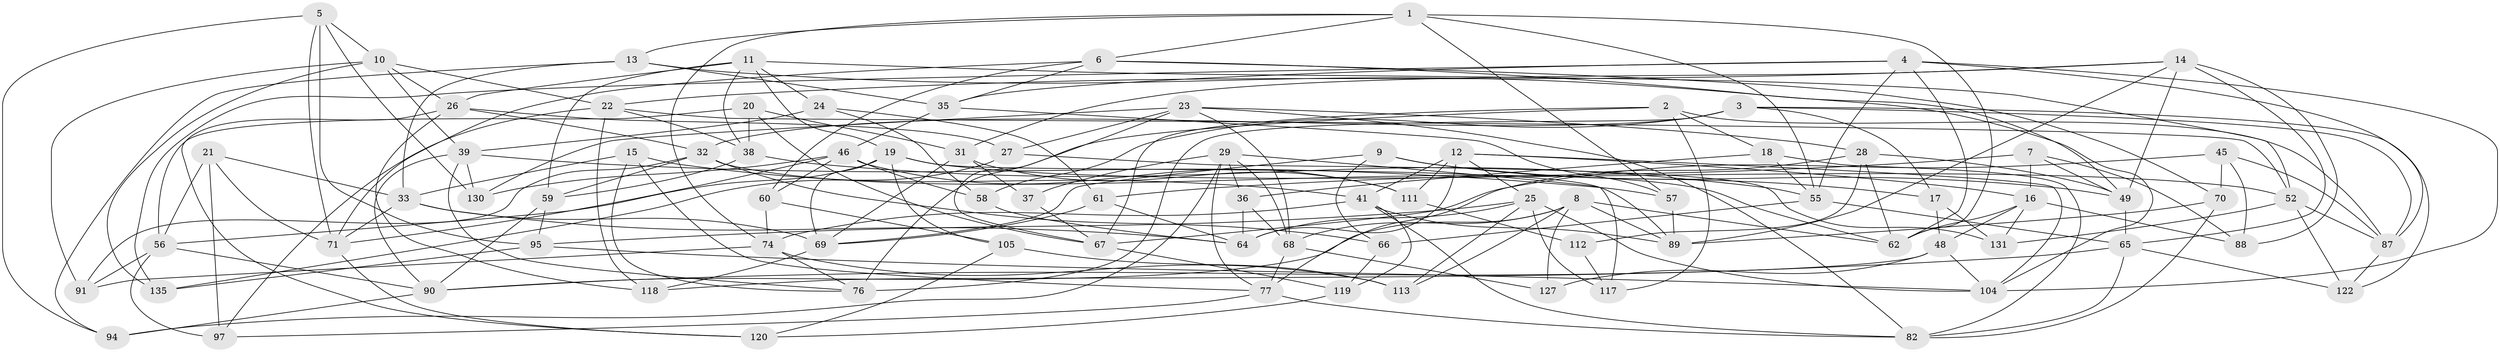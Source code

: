 // original degree distribution, {4: 1.0}
// Generated by graph-tools (version 1.1) at 2025/42/03/06/25 10:42:23]
// undirected, 85 vertices, 213 edges
graph export_dot {
graph [start="1"]
  node [color=gray90,style=filled];
  1 [super="+115"];
  2 [super="+50"];
  3 [super="+43"];
  4 [super="+100"];
  5 [super="+103"];
  6 [super="+44"];
  7;
  8 [super="+73"];
  9;
  10 [super="+42"];
  11 [super="+78"];
  12 [super="+85"];
  13 [super="+129"];
  14 [super="+30"];
  15;
  16 [super="+128"];
  17;
  18;
  19 [super="+86"];
  20;
  21;
  22 [super="+106"];
  23 [super="+51"];
  24;
  25 [super="+53"];
  26 [super="+109"];
  27;
  28 [super="+47"];
  29 [super="+34"];
  31 [super="+99"];
  32 [super="+114"];
  33 [super="+40"];
  35 [super="+125"];
  36;
  37;
  38 [super="+124"];
  39 [super="+72"];
  41 [super="+101"];
  45;
  46 [super="+54"];
  48 [super="+83"];
  49 [super="+63"];
  52 [super="+79"];
  55 [super="+107"];
  56 [super="+81"];
  57;
  58;
  59 [super="+75"];
  60;
  61;
  62 [super="+98"];
  64 [super="+108"];
  65 [super="+80"];
  66;
  67 [super="+133"];
  68 [super="+102"];
  69 [super="+126"];
  70;
  71 [super="+84"];
  74 [super="+121"];
  76 [super="+134"];
  77 [super="+92"];
  82 [super="+96"];
  87 [super="+110"];
  88;
  89 [super="+93"];
  90 [super="+132"];
  91;
  94;
  95 [super="+123"];
  97;
  104 [super="+116"];
  105;
  111;
  112;
  113;
  117;
  118;
  119;
  120;
  122;
  127;
  130;
  131;
  135;
  1 -- 74;
  1 -- 55;
  1 -- 6;
  1 -- 57;
  1 -- 13;
  1 -- 62;
  2 -- 67;
  2 -- 76 [weight=2];
  2 -- 18;
  2 -- 117;
  2 -- 87;
  3 -- 32;
  3 -- 58;
  3 -- 17;
  3 -- 122;
  3 -- 87;
  3 -- 76;
  4 -- 35;
  4 -- 135;
  4 -- 62;
  4 -- 104;
  4 -- 55;
  4 -- 87;
  5 -- 130;
  5 -- 95 [weight=2];
  5 -- 10;
  5 -- 94;
  5 -- 71;
  6 -- 71;
  6 -- 60;
  6 -- 70;
  6 -- 49;
  6 -- 35;
  7 -- 49;
  7 -- 88;
  7 -- 61;
  7 -- 16;
  8 -- 89;
  8 -- 113;
  8 -- 68;
  8 -- 127;
  8 -- 90;
  8 -- 62;
  9 -- 66;
  9 -- 69;
  9 -- 17;
  9 -- 49;
  10 -- 26;
  10 -- 135;
  10 -- 91;
  10 -- 22;
  10 -- 39;
  11 -- 24;
  11 -- 59;
  11 -- 19;
  11 -- 52;
  11 -- 38;
  11 -- 26;
  12 -- 111;
  12 -- 16;
  12 -- 104;
  12 -- 25;
  12 -- 41;
  12 -- 64;
  13 -- 94;
  13 -- 35 [weight=2];
  13 -- 33;
  13 -- 104;
  14 -- 88;
  14 -- 89;
  14 -- 22;
  14 -- 65;
  14 -- 31;
  14 -- 49;
  15 -- 76;
  15 -- 33;
  15 -- 41;
  15 -- 77;
  16 -- 88;
  16 -- 48;
  16 -- 131;
  16 -- 62;
  17 -- 131;
  17 -- 48;
  18 -- 36;
  18 -- 82;
  18 -- 55;
  19 -- 89;
  19 -- 69;
  19 -- 105;
  19 -- 56;
  19 -- 52;
  20 -- 67;
  20 -- 31;
  20 -- 56;
  20 -- 38;
  21 -- 97;
  21 -- 56;
  21 -- 33;
  21 -- 71;
  22 -- 118;
  22 -- 38;
  22 -- 97;
  22 -- 52;
  23 -- 130;
  23 -- 67;
  23 -- 27;
  23 -- 68;
  23 -- 28;
  23 -- 82;
  24 -- 58;
  24 -- 61;
  24 -- 39;
  25 -- 113;
  25 -- 64;
  25 -- 117;
  25 -- 95;
  25 -- 104;
  26 -- 118;
  26 -- 120;
  26 -- 32;
  26 -- 27;
  27 -- 131;
  27 -- 135;
  28 -- 62;
  28 -- 77;
  28 -- 112 [weight=2];
  28 -- 49;
  29 -- 94;
  29 -- 77;
  29 -- 117;
  29 -- 37;
  29 -- 36;
  29 -- 68;
  31 -- 69;
  31 -- 37 [weight=2];
  31 -- 111;
  32 -- 91;
  32 -- 66;
  32 -- 62;
  32 -- 59;
  33 -- 69;
  33 -- 71;
  33 -- 64;
  35 -- 46;
  35 -- 57;
  36 -- 68;
  36 -- 64;
  37 -- 67;
  38 -- 59 [weight=2];
  38 -- 55;
  39 -- 130;
  39 -- 76;
  39 -- 57;
  39 -- 90;
  41 -- 82;
  41 -- 89;
  41 -- 119;
  41 -- 74;
  45 -- 88;
  45 -- 70;
  45 -- 87;
  45 -- 67;
  46 -- 60;
  46 -- 58;
  46 -- 130;
  46 -- 111;
  46 -- 71;
  48 -- 118;
  48 -- 127 [weight=2];
  48 -- 104;
  49 -- 65;
  52 -- 131;
  52 -- 122;
  52 -- 87;
  55 -- 66;
  55 -- 65;
  56 -- 97;
  56 -- 90;
  56 -- 91;
  57 -- 89;
  58 -- 64;
  59 -- 90;
  59 -- 95;
  60 -- 74;
  60 -- 105;
  61 -- 69;
  61 -- 64;
  65 -- 90;
  65 -- 122;
  65 -- 82;
  66 -- 119;
  67 -- 119;
  68 -- 127;
  68 -- 77;
  69 -- 118;
  70 -- 89;
  70 -- 82;
  71 -- 120;
  74 -- 91;
  74 -- 113;
  74 -- 76;
  77 -- 82;
  77 -- 97;
  87 -- 122;
  90 -- 94;
  95 -- 135;
  95 -- 104;
  105 -- 120;
  105 -- 113;
  111 -- 112;
  112 -- 117;
  119 -- 120;
}
